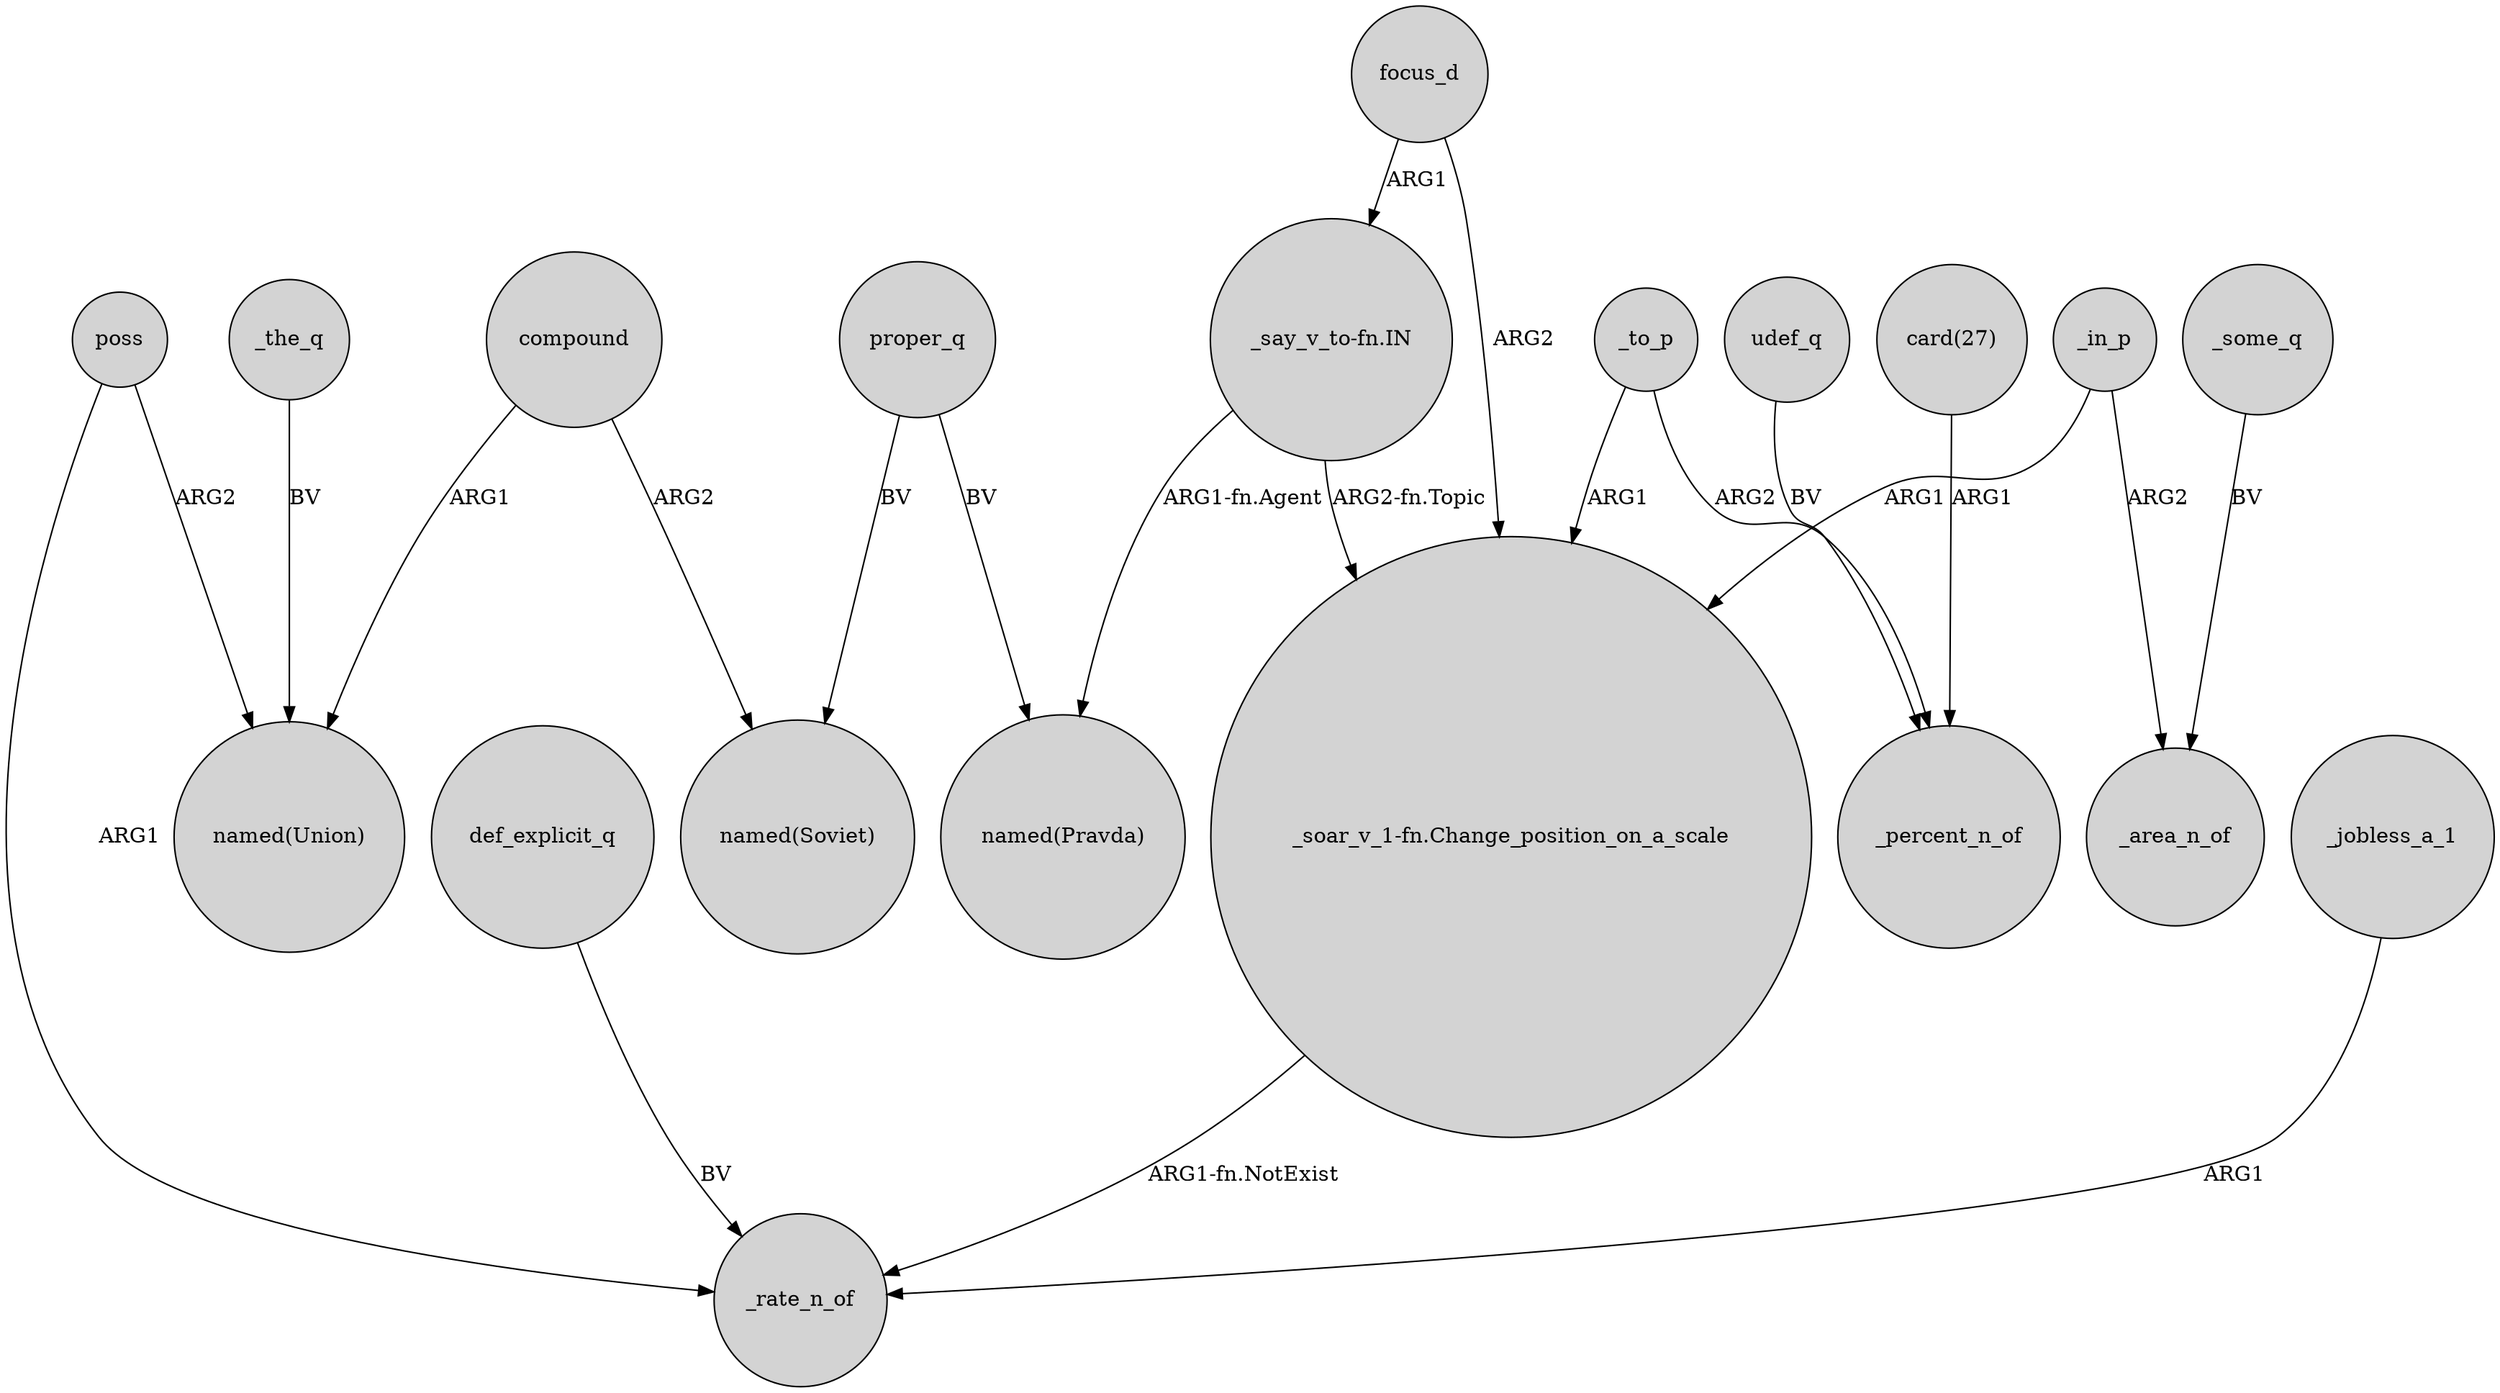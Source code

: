 digraph {
	node [shape=circle style=filled]
	poss -> _rate_n_of [label=ARG1]
	_some_q -> _area_n_of [label=BV]
	def_explicit_q -> _rate_n_of [label=BV]
	"_say_v_to-fn.IN" -> "named(Pravda)" [label="ARG1-fn.Agent"]
	poss -> "named(Union)" [label=ARG2]
	focus_d -> "_soar_v_1-fn.Change_position_on_a_scale" [label=ARG2]
	proper_q -> "named(Soviet)" [label=BV]
	_to_p -> "_soar_v_1-fn.Change_position_on_a_scale" [label=ARG1]
	_the_q -> "named(Union)" [label=BV]
	proper_q -> "named(Pravda)" [label=BV]
	compound -> "named(Union)" [label=ARG1]
	compound -> "named(Soviet)" [label=ARG2]
	_in_p -> "_soar_v_1-fn.Change_position_on_a_scale" [label=ARG1]
	_to_p -> _percent_n_of [label=ARG2]
	_in_p -> _area_n_of [label=ARG2]
	"_say_v_to-fn.IN" -> "_soar_v_1-fn.Change_position_on_a_scale" [label="ARG2-fn.Topic"]
	udef_q -> _percent_n_of [label=BV]
	"_soar_v_1-fn.Change_position_on_a_scale" -> _rate_n_of [label="ARG1-fn.NotExist"]
	"card(27)" -> _percent_n_of [label=ARG1]
	focus_d -> "_say_v_to-fn.IN" [label=ARG1]
	_jobless_a_1 -> _rate_n_of [label=ARG1]
}
